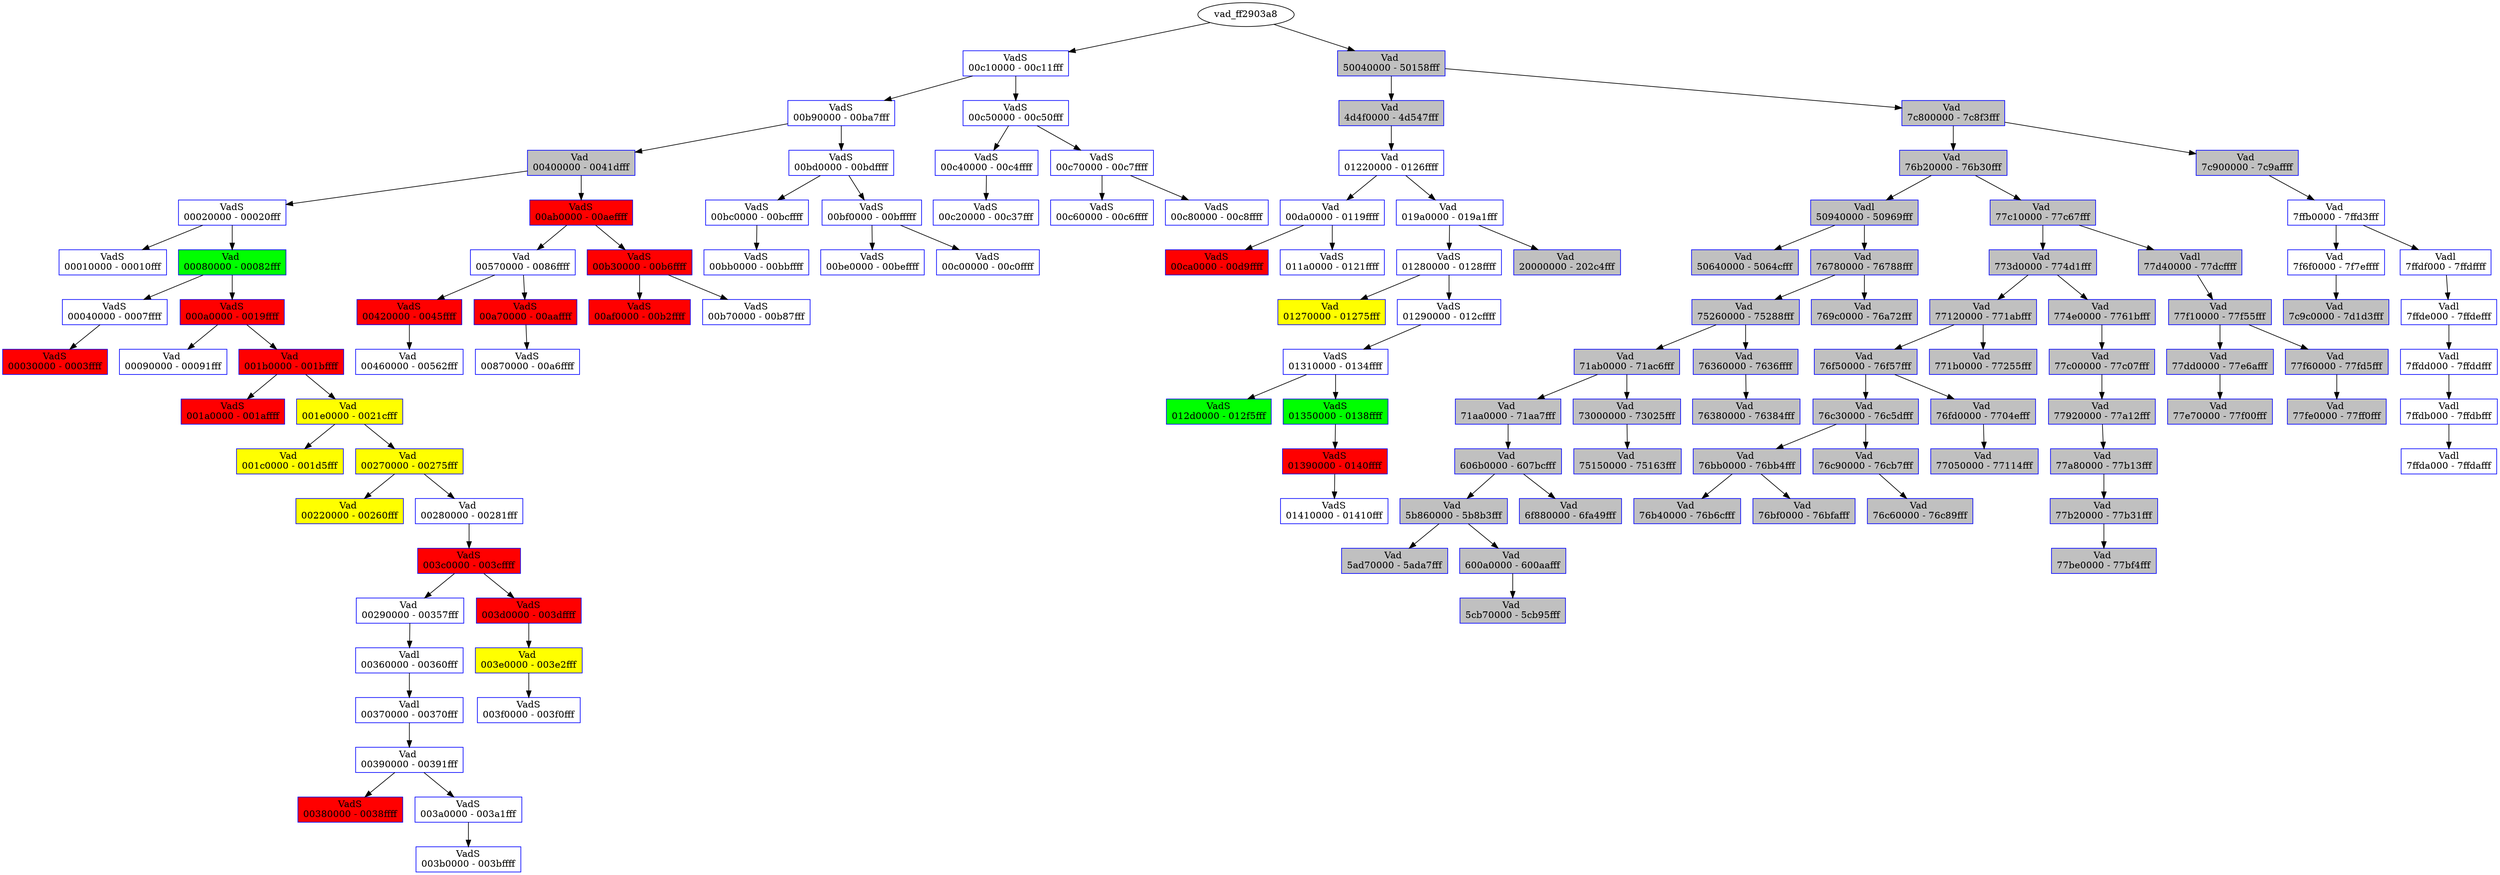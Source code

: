 /* Pid:    468 */
digraph processtree {
graph [rankdir = "TB"];
vad_ff2903a8 -> vad_ff2186a0
vad_ff2186a0 [label = "{ VadS\n00c10000 - 00c11fff }"shape = "record" color = "blue" style = "filled" fillcolor = "white"];
vad_ff2186a0 -> vad_ff3b70c0
vad_ff3b70c0 [label = "{ VadS\n00b90000 - 00ba7fff }"shape = "record" color = "blue" style = "filled" fillcolor = "white"];
vad_ff3b70c0 -> vad_ff1e5b60
vad_ff1e5b60 [label = "{ Vad \n00400000 - 0041dfff }"shape = "record" color = "blue" style = "filled" fillcolor = "gray"];
vad_ff1e5b60 -> vad_80ffb0a8
vad_80ffb0a8 [label = "{ VadS\n00020000 - 00020fff }"shape = "record" color = "blue" style = "filled" fillcolor = "white"];
vad_80ffb0a8 -> vad_80ff8fa8
vad_80ff8fa8 [label = "{ VadS\n00010000 - 00010fff }"shape = "record" color = "blue" style = "filled" fillcolor = "white"];
vad_80ffb0a8 -> vad_ff1ea898
vad_ff1ea898 [label = "{ Vad \n00080000 - 00082fff }"shape = "record" color = "blue" style = "filled" fillcolor = "green"];
vad_ff1ea898 -> vad_ff3bf6d8
vad_ff3bf6d8 [label = "{ VadS\n00040000 - 0007ffff }"shape = "record" color = "blue" style = "filled" fillcolor = "white"];
vad_ff3bf6d8 -> vad_81046688
vad_81046688 [label = "{ VadS\n00030000 - 0003ffff }"shape = "record" color = "blue" style = "filled" fillcolor = "red"];
vad_ff1ea898 -> vad_ff3c0688
vad_ff3c0688 [label = "{ VadS\n000a0000 - 0019ffff }"shape = "record" color = "blue" style = "filled" fillcolor = "red"];
vad_ff3c0688 -> vad_ff1ea380
vad_ff1ea380 [label = "{ Vad \n00090000 - 00091fff }"shape = "record" color = "blue" style = "filled" fillcolor = "white"];
vad_ff3c0688 -> vad_ff1ea320
vad_ff1ea320 [label = "{ Vad \n001b0000 - 001bffff }"shape = "record" color = "blue" style = "filled" fillcolor = "red"];
vad_ff1ea320 -> vad_ff3be820
vad_ff3be820 [label = "{ VadS\n001a0000 - 001affff }"shape = "record" color = "blue" style = "filled" fillcolor = "red"];
vad_ff1ea320 -> vad_ff290620
vad_ff290620 [label = "{ Vad \n001e0000 - 0021cfff }"shape = "record" color = "blue" style = "filled" fillcolor = "yellow"];
vad_ff290620 -> vad_ff2129c8
vad_ff2129c8 [label = "{ Vad \n001c0000 - 001d5fff }"shape = "record" color = "blue" style = "filled" fillcolor = "yellow"];
vad_ff290620 -> vad_ff1ea4a0
vad_ff1ea4a0 [label = "{ Vad \n00270000 - 00275fff }"shape = "record" color = "blue" style = "filled" fillcolor = "yellow"];
vad_ff1ea4a0 -> vad_ff13e938
vad_ff13e938 [label = "{ Vad \n00220000 - 00260fff }"shape = "record" color = "blue" style = "filled" fillcolor = "yellow"];
vad_ff1ea4a0 -> vad_ff3a55b8
vad_ff3a55b8 [label = "{ Vad \n00280000 - 00281fff }"shape = "record" color = "blue" style = "filled" fillcolor = "white"];
vad_ff3a55b8 -> vad_80f58a98
vad_80f58a98 [label = "{ VadS\n003c0000 - 003cffff }"shape = "record" color = "blue" style = "filled" fillcolor = "red"];
vad_80f58a98 -> vad_80fe34b0
vad_80fe34b0 [label = "{ Vad \n00290000 - 00357fff }"shape = "record" color = "blue" style = "filled" fillcolor = "white"];
vad_80fe34b0 -> vad_ff3a9600
vad_ff3a9600 [label = "{ Vadl\n00360000 - 00360fff }"shape = "record" color = "blue" style = "filled" fillcolor = "white"];
vad_ff3a9600 -> vad_80f74cf8
vad_80f74cf8 [label = "{ Vadl\n00370000 - 00370fff }"shape = "record" color = "blue" style = "filled" fillcolor = "white"];
vad_80f74cf8 -> vad_ff23df98
vad_ff23df98 [label = "{ Vad \n00390000 - 00391fff }"shape = "record" color = "blue" style = "filled" fillcolor = "white"];
vad_ff23df98 -> vad_80fd2cd8
vad_80fd2cd8 [label = "{ VadS\n00380000 - 0038ffff }"shape = "record" color = "blue" style = "filled" fillcolor = "red"];
vad_ff23df98 -> vad_ff2a39e8
vad_ff2a39e8 [label = "{ VadS\n003a0000 - 003a1fff }"shape = "record" color = "blue" style = "filled" fillcolor = "white"];
vad_ff2a39e8 -> vad_81023218
vad_81023218 [label = "{ VadS\n003b0000 - 003bffff }"shape = "record" color = "blue" style = "filled" fillcolor = "white"];
vad_80f58a98 -> vad_81048408
vad_81048408 [label = "{ VadS\n003d0000 - 003dffff }"shape = "record" color = "blue" style = "filled" fillcolor = "red"];
vad_81048408 -> vad_80fe34e0
vad_80fe34e0 [label = "{ Vad \n003e0000 - 003e2fff }"shape = "record" color = "blue" style = "filled" fillcolor = "yellow"];
vad_80fe34e0 -> vad_80fb0bf0
vad_80fb0bf0 [label = "{ VadS\n003f0000 - 003f0fff }"shape = "record" color = "blue" style = "filled" fillcolor = "white"];
vad_ff1e5b60 -> vad_80ffd308
vad_80ffd308 [label = "{ VadS\n00ab0000 - 00aeffff }"shape = "record" color = "blue" style = "filled" fillcolor = "red"];
vad_80ffd308 -> vad_80f19228
vad_80f19228 [label = "{ Vad \n00570000 - 0086ffff }"shape = "record" color = "blue" style = "filled" fillcolor = "white"];
vad_80f19228 -> vad_ff3befe8
vad_ff3befe8 [label = "{ VadS\n00420000 - 0045ffff }"shape = "record" color = "blue" style = "filled" fillcolor = "red"];
vad_ff3befe8 -> vad_80f192e0
vad_80f192e0 [label = "{ Vad \n00460000 - 00562fff }"shape = "record" color = "blue" style = "filled" fillcolor = "white"];
vad_80f19228 -> vad_80ff5880
vad_80ff5880 [label = "{ VadS\n00a70000 - 00aaffff }"shape = "record" color = "blue" style = "filled" fillcolor = "red"];
vad_80ff5880 -> vad_80f06b28
vad_80f06b28 [label = "{ VadS\n00870000 - 00a6ffff }"shape = "record" color = "blue" style = "filled" fillcolor = "white"];
vad_80ffd308 -> vad_80f31890
vad_80f31890 [label = "{ VadS\n00b30000 - 00b6ffff }"shape = "record" color = "blue" style = "filled" fillcolor = "red"];
vad_80f31890 -> vad_80fb64a8
vad_80fb64a8 [label = "{ VadS\n00af0000 - 00b2ffff }"shape = "record" color = "blue" style = "filled" fillcolor = "red"];
vad_80f31890 -> vad_810b41a8
vad_810b41a8 [label = "{ VadS\n00b70000 - 00b87fff }"shape = "record" color = "blue" style = "filled" fillcolor = "white"];
vad_ff3b70c0 -> vad_80fb0bb0
vad_80fb0bb0 [label = "{ VadS\n00bd0000 - 00bdffff }"shape = "record" color = "blue" style = "filled" fillcolor = "white"];
vad_80fb0bb0 -> vad_ff1e0d70
vad_ff1e0d70 [label = "{ VadS\n00bc0000 - 00bcffff }"shape = "record" color = "blue" style = "filled" fillcolor = "white"];
vad_ff1e0d70 -> vad_ff131ac0
vad_ff131ac0 [label = "{ VadS\n00bb0000 - 00bbffff }"shape = "record" color = "blue" style = "filled" fillcolor = "white"];
vad_80fb0bb0 -> vad_80f09f08
vad_80f09f08 [label = "{ VadS\n00bf0000 - 00bfffff }"shape = "record" color = "blue" style = "filled" fillcolor = "white"];
vad_80f09f08 -> vad_ff2105f0
vad_ff2105f0 [label = "{ VadS\n00be0000 - 00beffff }"shape = "record" color = "blue" style = "filled" fillcolor = "white"];
vad_80f09f08 -> vad_ff256d98
vad_ff256d98 [label = "{ VadS\n00c00000 - 00c0ffff }"shape = "record" color = "blue" style = "filled" fillcolor = "white"];
vad_ff2186a0 -> vad_ff38b2f8
vad_ff38b2f8 [label = "{ VadS\n00c50000 - 00c50fff }"shape = "record" color = "blue" style = "filled" fillcolor = "white"];
vad_ff38b2f8 -> vad_ff2a4ad0
vad_ff2a4ad0 [label = "{ VadS\n00c40000 - 00c4ffff }"shape = "record" color = "blue" style = "filled" fillcolor = "white"];
vad_ff2a4ad0 -> vad_ff1225c8
vad_ff1225c8 [label = "{ VadS\n00c20000 - 00c37fff }"shape = "record" color = "blue" style = "filled" fillcolor = "white"];
vad_ff38b2f8 -> vad_ff281d80
vad_ff281d80 [label = "{ VadS\n00c70000 - 00c7ffff }"shape = "record" color = "blue" style = "filled" fillcolor = "white"];
vad_ff281d80 -> vad_ff3a10e8
vad_ff3a10e8 [label = "{ VadS\n00c60000 - 00c6ffff }"shape = "record" color = "blue" style = "filled" fillcolor = "white"];
vad_ff281d80 -> vad_ff1fa728
vad_ff1fa728 [label = "{ VadS\n00c80000 - 00c8ffff }"shape = "record" color = "blue" style = "filled" fillcolor = "white"];
vad_ff2903a8 -> vad_ff290210
vad_ff290210 [label = "{ Vad \n50040000 - 50158fff }"shape = "record" color = "blue" style = "filled" fillcolor = "gray"];
vad_ff290210 -> vad_ff3a8fa8
vad_ff3a8fa8 [label = "{ Vad \n4d4f0000 - 4d547fff }"shape = "record" color = "blue" style = "filled" fillcolor = "gray"];
vad_ff3a8fa8 -> vad_ff1f7be8
vad_ff1f7be8 [label = "{ Vad \n01220000 - 0126ffff }"shape = "record" color = "blue" style = "filled" fillcolor = "white"];
vad_ff1f7be8 -> vad_ff238b70
vad_ff238b70 [label = "{ Vad \n00da0000 - 0119ffff }"shape = "record" color = "blue" style = "filled" fillcolor = "white"];
vad_ff238b70 -> vad_ff38cf68
vad_ff38cf68 [label = "{ VadS\n00ca0000 - 00d9ffff }"shape = "record" color = "blue" style = "filled" fillcolor = "red"];
vad_ff238b70 -> vad_ff270f68
vad_ff270f68 [label = "{ VadS\n011a0000 - 0121ffff }"shape = "record" color = "blue" style = "filled" fillcolor = "white"];
vad_ff1f7be8 -> vad_ff3a8fd8
vad_ff3a8fd8 [label = "{ Vad \n019a0000 - 019a1fff }"shape = "record" color = "blue" style = "filled" fillcolor = "white"];
vad_ff3a8fd8 -> vad_80fbaf68
vad_80fbaf68 [label = "{ VadS\n01280000 - 0128ffff }"shape = "record" color = "blue" style = "filled" fillcolor = "white"];
vad_80fbaf68 -> vad_81001f68
vad_81001f68 [label = "{ Vad \n01270000 - 01275fff }"shape = "record" color = "blue" style = "filled" fillcolor = "yellow"];
vad_80fbaf68 -> vad_ff23a200
vad_ff23a200 [label = "{ VadS\n01290000 - 012cffff }"shape = "record" color = "blue" style = "filled" fillcolor = "white"];
vad_ff23a200 -> vad_ff25b398
vad_ff25b398 [label = "{ VadS\n01310000 - 0134ffff }"shape = "record" color = "blue" style = "filled" fillcolor = "white"];
vad_ff25b398 -> vad_ff364aa0
vad_ff364aa0 [label = "{ VadS\n012d0000 - 012f5fff }"shape = "record" color = "blue" style = "filled" fillcolor = "green"];
vad_ff25b398 -> vad_ff3b2be8
vad_ff3b2be8 [label = "{ VadS\n01350000 - 0138ffff }"shape = "record" color = "blue" style = "filled" fillcolor = "green"];
vad_ff3b2be8 -> vad_ff2272a0
vad_ff2272a0 [label = "{ VadS\n01390000 - 0140ffff }"shape = "record" color = "blue" style = "filled" fillcolor = "red"];
vad_ff2272a0 -> vad_ff26d810
vad_ff26d810 [label = "{ VadS\n01410000 - 01410fff }"shape = "record" color = "blue" style = "filled" fillcolor = "white"];
vad_ff3a8fd8 -> vad_ff271ce8
vad_ff271ce8 [label = "{ Vad \n20000000 - 202c4fff }"shape = "record" color = "blue" style = "filled" fillcolor = "gray"];
vad_ff290210 -> vad_ff21d988
vad_ff21d988 [label = "{ Vad \n7c800000 - 7c8f3fff }"shape = "record" color = "blue" style = "filled" fillcolor = "gray"];
vad_ff21d988 -> vad_ff2122e0
vad_ff2122e0 [label = "{ Vad \n76b20000 - 76b30fff }"shape = "record" color = "blue" style = "filled" fillcolor = "gray"];
vad_ff2122e0 -> vad_80f1af88
vad_80f1af88 [label = "{ Vadl\n50940000 - 50969fff }"shape = "record" color = "blue" style = "filled" fillcolor = "gray"];
vad_80f1af88 -> vad_80f95bb8
vad_80f95bb8 [label = "{ Vad \n50640000 - 5064cfff }"shape = "record" color = "blue" style = "filled" fillcolor = "gray"];
vad_80f1af88 -> vad_ff3a55e8
vad_ff3a55e8 [label = "{ Vad \n76780000 - 76788fff }"shape = "record" color = "blue" style = "filled" fillcolor = "gray"];
vad_ff3a55e8 -> vad_ff212b38
vad_ff212b38 [label = "{ Vad \n75260000 - 75288fff }"shape = "record" color = "blue" style = "filled" fillcolor = "gray"];
vad_ff212b38 -> vad_ff212310
vad_ff212310 [label = "{ Vad \n71ab0000 - 71ac6fff }"shape = "record" color = "blue" style = "filled" fillcolor = "gray"];
vad_ff212310 -> vad_80f75008
vad_80f75008 [label = "{ Vad \n71aa0000 - 71aa7fff }"shape = "record" color = "blue" style = "filled" fillcolor = "gray"];
vad_80f75008 -> vad_ff212b08
vad_ff212b08 [label = "{ Vad \n606b0000 - 607bcfff }"shape = "record" color = "blue" style = "filled" fillcolor = "gray"];
vad_ff212b08 -> vad_ff1ea9a8
vad_ff1ea9a8 [label = "{ Vad \n5b860000 - 5b8b3fff }"shape = "record" color = "blue" style = "filled" fillcolor = "gray"];
vad_ff1ea9a8 -> vad_80fe3510
vad_80fe3510 [label = "{ Vad \n5ad70000 - 5ada7fff }"shape = "record" color = "blue" style = "filled" fillcolor = "gray"];
vad_ff1ea9a8 -> vad_ff1eaa38
vad_ff1eaa38 [label = "{ Vad \n600a0000 - 600aafff }"shape = "record" color = "blue" style = "filled" fillcolor = "gray"];
vad_ff1eaa38 -> vad_80f996a8
vad_80f996a8 [label = "{ Vad \n5cb70000 - 5cb95fff }"shape = "record" color = "blue" style = "filled" fillcolor = "gray"];
vad_ff212b08 -> vad_80fe3480
vad_80fe3480 [label = "{ Vad \n6f880000 - 6fa49fff }"shape = "record" color = "blue" style = "filled" fillcolor = "gray"];
vad_ff212310 -> vad_ff3a95d0
vad_ff3a95d0 [label = "{ Vad \n73000000 - 73025fff }"shape = "record" color = "blue" style = "filled" fillcolor = "gray"];
vad_ff3a95d0 -> vad_ff1ea9d8
vad_ff1ea9d8 [label = "{ Vad \n75150000 - 75163fff }"shape = "record" color = "blue" style = "filled" fillcolor = "gray"];
vad_ff212b38 -> vad_ff212ad8
vad_ff212ad8 [label = "{ Vad \n76360000 - 7636ffff }"shape = "record" color = "blue" style = "filled" fillcolor = "gray"];
vad_ff212ad8 -> vad_80f99618
vad_80f99618 [label = "{ Vad \n76380000 - 76384fff }"shape = "record" color = "blue" style = "filled" fillcolor = "gray"];
vad_ff3a55e8 -> vad_ff1e62b0
vad_ff1e62b0 [label = "{ Vad \n769c0000 - 76a72fff }"shape = "record" color = "blue" style = "filled" fillcolor = "gray"];
vad_ff2122e0 -> vad_ff1ea4d0
vad_ff1ea4d0 [label = "{ Vad \n77c10000 - 77c67fff }"shape = "record" color = "blue" style = "filled" fillcolor = "gray"];
vad_ff1ea4d0 -> vad_ff2531e8
vad_ff2531e8 [label = "{ Vad \n773d0000 - 774d1fff }"shape = "record" color = "blue" style = "filled" fillcolor = "gray"];
vad_ff2531e8 -> vad_ff3a5558
vad_ff3a5558 [label = "{ Vad \n77120000 - 771abfff }"shape = "record" color = "blue" style = "filled" fillcolor = "gray"];
vad_ff3a5558 -> vad_ff203ed0
vad_ff203ed0 [label = "{ Vad \n76f50000 - 76f57fff }"shape = "record" color = "blue" style = "filled" fillcolor = "gray"];
vad_ff203ed0 -> vad_ff3926a0
vad_ff3926a0 [label = "{ Vad \n76c30000 - 76c5dfff }"shape = "record" color = "blue" style = "filled" fillcolor = "gray"];
vad_ff3926a0 -> vad_80f99678
vad_80f99678 [label = "{ Vad \n76bb0000 - 76bb4fff }"shape = "record" color = "blue" style = "filled" fillcolor = "gray"];
vad_80f99678 -> vad_80f99708
vad_80f99708 [label = "{ Vad \n76b40000 - 76b6cfff }"shape = "record" color = "blue" style = "filled" fillcolor = "gray"];
vad_80f99678 -> vad_ff279e08
vad_ff279e08 [label = "{ Vad \n76bf0000 - 76bfafff }"shape = "record" color = "blue" style = "filled" fillcolor = "gray"];
vad_ff3926a0 -> vad_ff1eaa08
vad_ff1eaa08 [label = "{ Vad \n76c90000 - 76cb7fff }"shape = "record" color = "blue" style = "filled" fillcolor = "gray"];
vad_ff1eaa08 -> vad_80f99648
vad_80f99648 [label = "{ Vad \n76c60000 - 76c89fff }"shape = "record" color = "blue" style = "filled" fillcolor = "gray"];
vad_ff203ed0 -> vad_ff253188
vad_ff253188 [label = "{ Vad \n76fd0000 - 7704efff }"shape = "record" color = "blue" style = "filled" fillcolor = "gray"];
vad_ff253188 -> vad_80f18ca0
vad_80f18ca0 [label = "{ Vad \n77050000 - 77114fff }"shape = "record" color = "blue" style = "filled" fillcolor = "gray"];
vad_ff3a5558 -> vad_ff399468
vad_ff399468 [label = "{ Vad \n771b0000 - 77255fff }"shape = "record" color = "blue" style = "filled" fillcolor = "gray"];
vad_ff2531e8 -> vad_80f74e40
vad_80f74e40 [label = "{ Vad \n774e0000 - 7761bfff }"shape = "record" color = "blue" style = "filled" fillcolor = "gray"];
vad_80f74e40 -> vad_ff203ea0
vad_ff203ea0 [label = "{ Vad \n77c00000 - 77c07fff }"shape = "record" color = "blue" style = "filled" fillcolor = "gray"];
vad_ff203ea0 -> vad_ff3a9640
vad_ff3a9640 [label = "{ Vad \n77920000 - 77a12fff }"shape = "record" color = "blue" style = "filled" fillcolor = "gray"];
vad_ff3a9640 -> vad_ff29eec0
vad_ff29eec0 [label = "{ Vad \n77a80000 - 77b13fff }"shape = "record" color = "blue" style = "filled" fillcolor = "gray"];
vad_ff29eec0 -> vad_ff390640
vad_ff390640 [label = "{ Vad \n77b20000 - 77b31fff }"shape = "record" color = "blue" style = "filled" fillcolor = "gray"];
vad_ff390640 -> vad_80fe3540
vad_80fe3540 [label = "{ Vad \n77be0000 - 77bf4fff }"shape = "record" color = "blue" style = "filled" fillcolor = "gray"];
vad_ff1ea4d0 -> vad_ff238ba0
vad_ff238ba0 [label = "{ Vadl\n77d40000 - 77dcffff }"shape = "record" color = "blue" style = "filled" fillcolor = "gray"];
vad_ff238ba0 -> vad_ff21c358
vad_ff21c358 [label = "{ Vad \n77f10000 - 77f55fff }"shape = "record" color = "blue" style = "filled" fillcolor = "gray"];
vad_ff21c358 -> vad_ff21c828
vad_ff21c828 [label = "{ Vad \n77dd0000 - 77e6afff }"shape = "record" color = "blue" style = "filled" fillcolor = "gray"];
vad_ff21c828 -> vad_ff1ea440
vad_ff1ea440 [label = "{ Vad \n77e70000 - 77f00fff }"shape = "record" color = "blue" style = "filled" fillcolor = "gray"];
vad_ff21c358 -> vad_ff21bd58
vad_ff21bd58 [label = "{ Vad \n77f60000 - 77fd5fff }"shape = "record" color = "blue" style = "filled" fillcolor = "gray"];
vad_ff21bd58 -> vad_810007b0
vad_810007b0 [label = "{ Vad \n77fe0000 - 77ff0fff }"shape = "record" color = "blue" style = "filled" fillcolor = "gray"];
vad_ff21d988 -> vad_ff1ea3e0
vad_ff1ea3e0 [label = "{ Vad \n7c900000 - 7c9affff }"shape = "record" color = "blue" style = "filled" fillcolor = "gray"];
vad_ff1ea3e0 -> vad_ff21bd28
vad_ff21bd28 [label = "{ Vad \n7ffb0000 - 7ffd3fff }"shape = "record" color = "blue" style = "filled" fillcolor = "white"];
vad_ff21bd28 -> vad_ff1e5418
vad_ff1e5418 [label = "{ Vad \n7f6f0000 - 7f7effff }"shape = "record" color = "blue" style = "filled" fillcolor = "white"];
vad_ff1e5418 -> vad_80f996d8
vad_80f996d8 [label = "{ Vad \n7c9c0000 - 7d1d3fff }"shape = "record" color = "blue" style = "filled" fillcolor = "gray"];
vad_ff21bd28 -> vad_ff3a8e90
vad_ff3a8e90 [label = "{ Vadl\n7ffdf000 - 7ffdffff }"shape = "record" color = "blue" style = "filled" fillcolor = "white"];
vad_ff3a8e90 -> vad_ff3a9590
vad_ff3a9590 [label = "{ Vadl\n7ffde000 - 7ffdefff }"shape = "record" color = "blue" style = "filled" fillcolor = "white"];
vad_ff3a9590 -> vad_80fe3f28
vad_80fe3f28 [label = "{ Vadl\n7ffdd000 - 7ffddfff }"shape = "record" color = "blue" style = "filled" fillcolor = "white"];
vad_80fe3f28 -> vad_80f95c18
vad_80f95c18 [label = "{ Vadl\n7ffdb000 - 7ffdbfff }"shape = "record" color = "blue" style = "filled" fillcolor = "white"];
vad_80f95c18 -> vad_80f1afc8
vad_80f1afc8 [label = "{ Vadl\n7ffda000 - 7ffdafff }"shape = "record" color = "blue" style = "filled" fillcolor = "white"];
}
